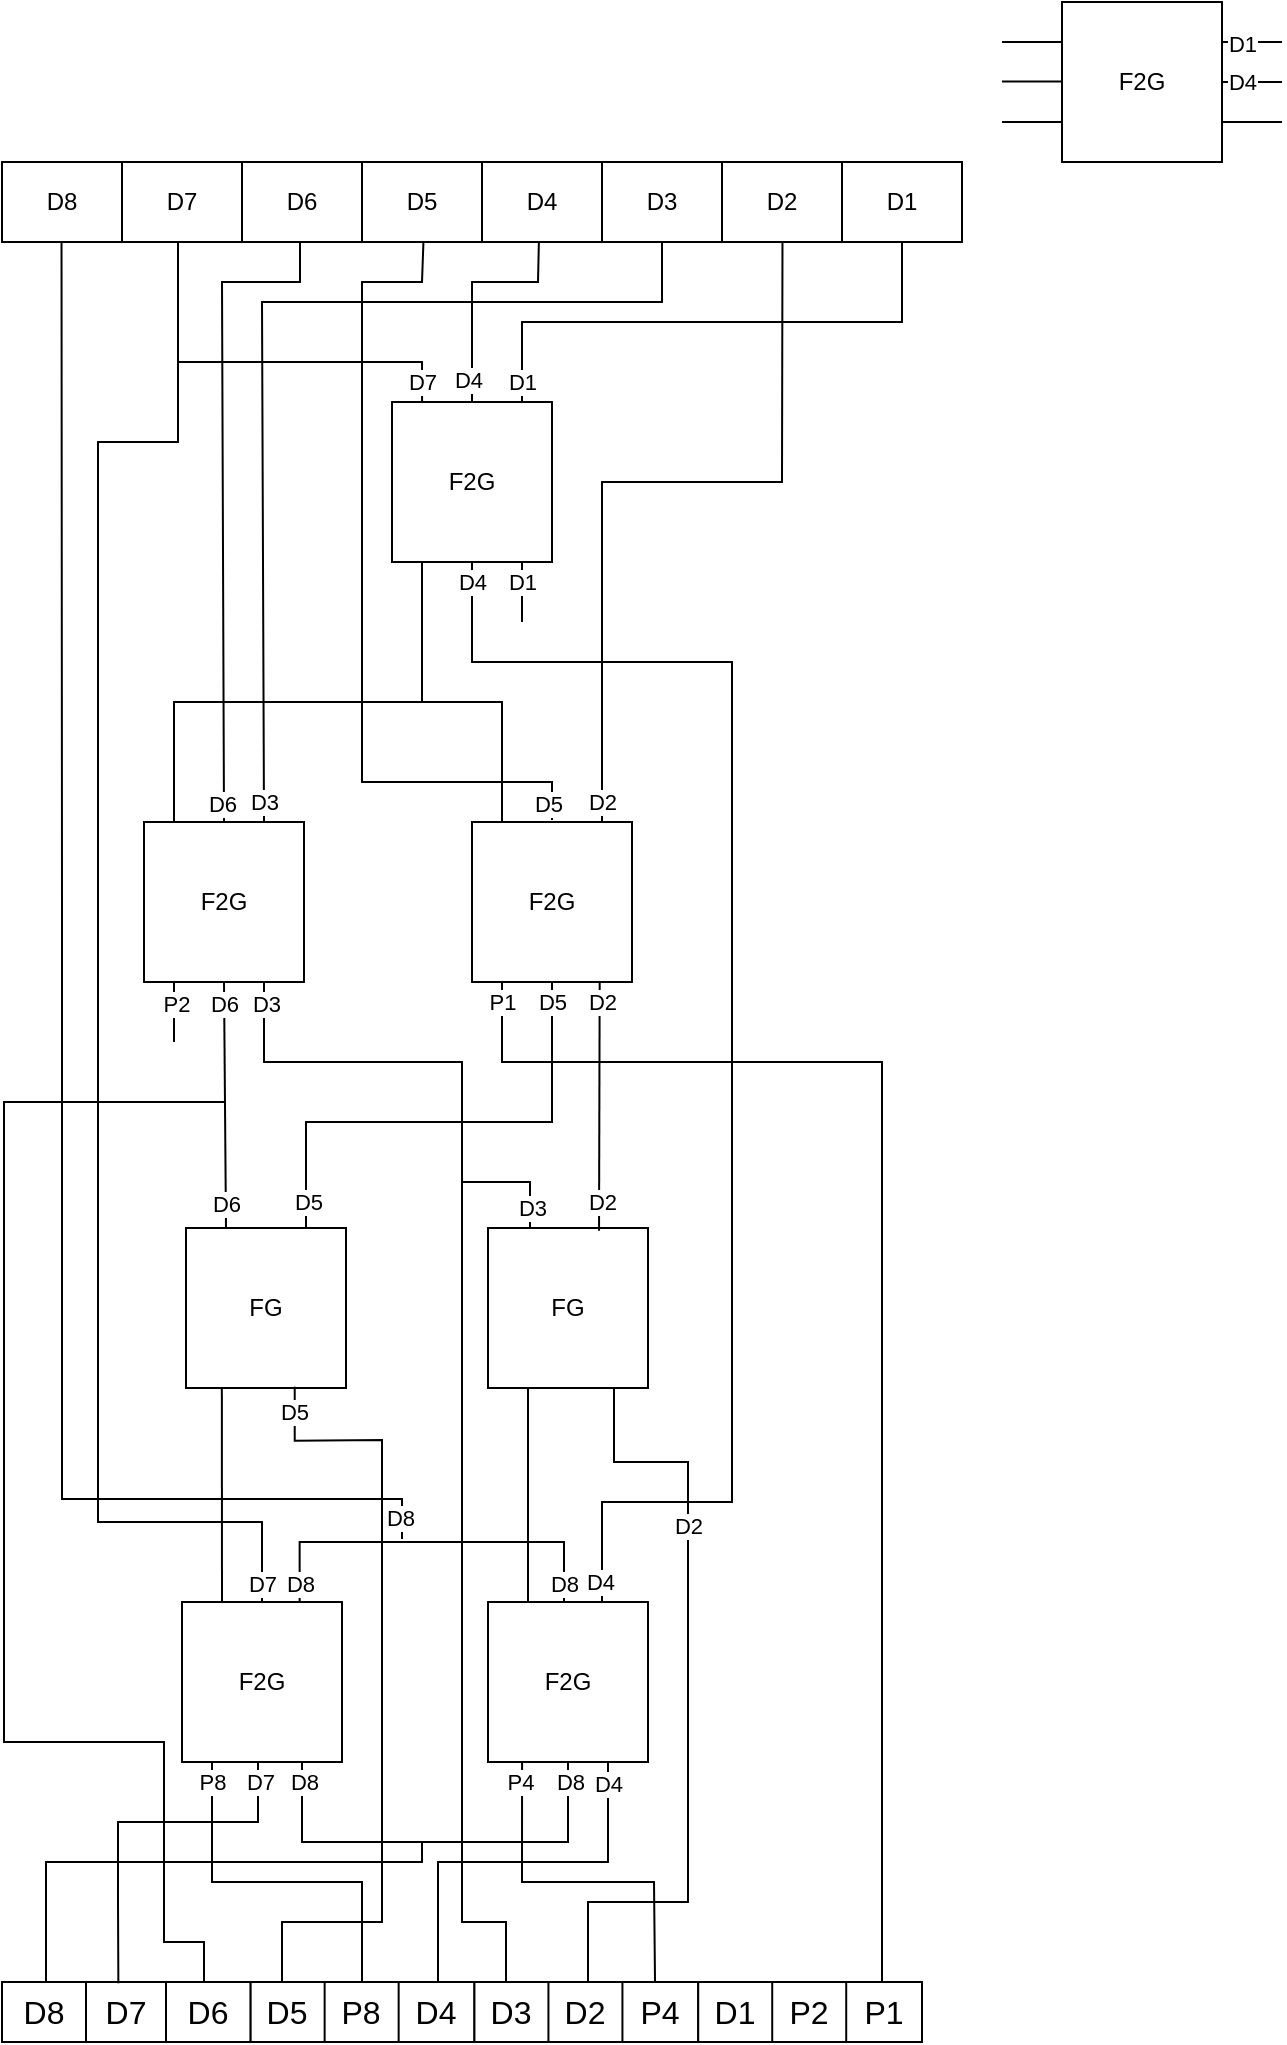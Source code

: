 <mxfile version="25.0.3">
  <diagram name="Page-1" id="fNQSDi-6R5eK7XQsokTD">
    <mxGraphModel dx="600" dy="331" grid="1" gridSize="10" guides="1" tooltips="1" connect="1" arrows="1" fold="1" page="1" pageScale="1" pageWidth="850" pageHeight="1100" math="0" shadow="0">
      <root>
        <mxCell id="0" />
        <mxCell id="1" parent="0" />
        <mxCell id="G0EZGJF396JuAqTIfjui-15" value="" style="group" vertex="1" connectable="0" parent="1">
          <mxGeometry x="650" y="40" width="140" height="80" as="geometry" />
        </mxCell>
        <mxCell id="G0EZGJF396JuAqTIfjui-11" value="" style="group" vertex="1" connectable="0" parent="G0EZGJF396JuAqTIfjui-15">
          <mxGeometry x="30" width="110" height="80" as="geometry" />
        </mxCell>
        <mxCell id="G0EZGJF396JuAqTIfjui-8" value="" style="group" vertex="1" connectable="0" parent="G0EZGJF396JuAqTIfjui-11">
          <mxGeometry width="110" height="80" as="geometry" />
        </mxCell>
        <mxCell id="G0EZGJF396JuAqTIfjui-1" value="F2G" style="whiteSpace=wrap;html=1;aspect=fixed;" vertex="1" parent="G0EZGJF396JuAqTIfjui-8">
          <mxGeometry width="80" height="80" as="geometry" />
        </mxCell>
        <mxCell id="G0EZGJF396JuAqTIfjui-7" value="" style="endArrow=none;html=1;rounded=0;exitX=1;exitY=0.25;exitDx=0;exitDy=0;" edge="1" parent="G0EZGJF396JuAqTIfjui-8" source="G0EZGJF396JuAqTIfjui-1">
          <mxGeometry width="50" height="50" relative="1" as="geometry">
            <mxPoint x="130" y="100" as="sourcePoint" />
            <mxPoint x="110" y="20" as="targetPoint" />
          </mxGeometry>
        </mxCell>
        <mxCell id="G0EZGJF396JuAqTIfjui-22" value="D1" style="edgeLabel;html=1;align=center;verticalAlign=middle;resizable=0;points=[];" vertex="1" connectable="0" parent="G0EZGJF396JuAqTIfjui-7">
          <mxGeometry x="-0.195" y="-1" relative="1" as="geometry">
            <mxPoint x="-2" as="offset" />
          </mxGeometry>
        </mxCell>
        <mxCell id="G0EZGJF396JuAqTIfjui-9" value="" style="endArrow=none;html=1;rounded=0;exitX=1;exitY=0.75;exitDx=0;exitDy=0;" edge="1" parent="G0EZGJF396JuAqTIfjui-11" source="G0EZGJF396JuAqTIfjui-1">
          <mxGeometry width="50" height="50" relative="1" as="geometry">
            <mxPoint x="150" y="100" as="sourcePoint" />
            <mxPoint x="110" y="60" as="targetPoint" />
          </mxGeometry>
        </mxCell>
        <mxCell id="G0EZGJF396JuAqTIfjui-10" value="" style="endArrow=none;html=1;rounded=0;exitX=1;exitY=0.5;exitDx=0;exitDy=0;" edge="1" parent="G0EZGJF396JuAqTIfjui-11" source="G0EZGJF396JuAqTIfjui-1">
          <mxGeometry width="50" height="50" relative="1" as="geometry">
            <mxPoint x="150" y="100" as="sourcePoint" />
            <mxPoint x="110" y="40" as="targetPoint" />
          </mxGeometry>
        </mxCell>
        <mxCell id="G0EZGJF396JuAqTIfjui-23" value="D4" style="edgeLabel;html=1;align=center;verticalAlign=middle;resizable=0;points=[];" vertex="1" connectable="0" parent="G0EZGJF396JuAqTIfjui-10">
          <mxGeometry x="0.072" relative="1" as="geometry">
            <mxPoint x="-6" as="offset" />
          </mxGeometry>
        </mxCell>
        <mxCell id="G0EZGJF396JuAqTIfjui-12" value="" style="endArrow=none;html=1;rounded=0;entryX=0;entryY=0.25;entryDx=0;entryDy=0;" edge="1" parent="G0EZGJF396JuAqTIfjui-15" target="G0EZGJF396JuAqTIfjui-1">
          <mxGeometry width="50" height="50" relative="1" as="geometry">
            <mxPoint y="20" as="sourcePoint" />
            <mxPoint x="20" y="15" as="targetPoint" />
          </mxGeometry>
        </mxCell>
        <mxCell id="G0EZGJF396JuAqTIfjui-13" value="" style="endArrow=none;html=1;rounded=0;entryX=0;entryY=0.25;entryDx=0;entryDy=0;" edge="1" parent="G0EZGJF396JuAqTIfjui-15">
          <mxGeometry width="50" height="50" relative="1" as="geometry">
            <mxPoint y="39.71" as="sourcePoint" />
            <mxPoint x="30" y="39.71" as="targetPoint" />
          </mxGeometry>
        </mxCell>
        <mxCell id="G0EZGJF396JuAqTIfjui-14" value="" style="endArrow=none;html=1;rounded=0;entryX=0;entryY=0.25;entryDx=0;entryDy=0;" edge="1" parent="G0EZGJF396JuAqTIfjui-15">
          <mxGeometry width="50" height="50" relative="1" as="geometry">
            <mxPoint y="60" as="sourcePoint" />
            <mxPoint x="30" y="60" as="targetPoint" />
          </mxGeometry>
        </mxCell>
        <mxCell id="G0EZGJF396JuAqTIfjui-109" value="" style="group" vertex="1" connectable="0" parent="1">
          <mxGeometry x="150" y="1030" width="460" height="30" as="geometry" />
        </mxCell>
        <mxCell id="G0EZGJF396JuAqTIfjui-95" value="" style="group" vertex="1" connectable="0" parent="G0EZGJF396JuAqTIfjui-109">
          <mxGeometry width="348.108" height="30" as="geometry" />
        </mxCell>
        <mxCell id="G0EZGJF396JuAqTIfjui-81" value="" style="group" vertex="1" connectable="0" parent="G0EZGJF396JuAqTIfjui-95">
          <mxGeometry width="236.216" height="30" as="geometry" />
        </mxCell>
        <mxCell id="G0EZGJF396JuAqTIfjui-42" value="" style="shape=table;startSize=0;container=1;collapsible=0;childLayout=tableLayout;fontSize=16;" vertex="1" parent="G0EZGJF396JuAqTIfjui-81">
          <mxGeometry width="124.324" height="30" as="geometry" />
        </mxCell>
        <mxCell id="G0EZGJF396JuAqTIfjui-43" value="" style="shape=tableRow;horizontal=0;startSize=0;swimlaneHead=0;swimlaneBody=0;strokeColor=inherit;top=0;left=0;bottom=0;right=0;collapsible=0;dropTarget=0;fillColor=none;points=[[0,0.5],[1,0.5]];portConstraint=eastwest;fontSize=16;" vertex="1" parent="G0EZGJF396JuAqTIfjui-42">
          <mxGeometry width="124.324" height="30" as="geometry" />
        </mxCell>
        <mxCell id="G0EZGJF396JuAqTIfjui-44" value="D8" style="shape=partialRectangle;html=1;whiteSpace=wrap;connectable=0;strokeColor=inherit;overflow=hidden;fillColor=none;top=0;left=0;bottom=0;right=0;pointerEvents=1;fontSize=16;" vertex="1" parent="G0EZGJF396JuAqTIfjui-43">
          <mxGeometry width="42" height="30" as="geometry">
            <mxRectangle width="42" height="30" as="alternateBounds" />
          </mxGeometry>
        </mxCell>
        <mxCell id="G0EZGJF396JuAqTIfjui-45" value="D7" style="shape=partialRectangle;html=1;whiteSpace=wrap;connectable=0;strokeColor=inherit;overflow=hidden;fillColor=none;top=0;left=0;bottom=0;right=0;pointerEvents=1;fontSize=16;" vertex="1" parent="G0EZGJF396JuAqTIfjui-43">
          <mxGeometry x="42" width="40" height="30" as="geometry">
            <mxRectangle width="40" height="30" as="alternateBounds" />
          </mxGeometry>
        </mxCell>
        <mxCell id="G0EZGJF396JuAqTIfjui-46" value="D6" style="shape=partialRectangle;html=1;whiteSpace=wrap;connectable=0;strokeColor=inherit;overflow=hidden;fillColor=none;top=0;left=0;bottom=0;right=0;pointerEvents=1;fontSize=16;" vertex="1" parent="G0EZGJF396JuAqTIfjui-43">
          <mxGeometry x="82" width="42" height="30" as="geometry">
            <mxRectangle width="42" height="30" as="alternateBounds" />
          </mxGeometry>
        </mxCell>
        <mxCell id="G0EZGJF396JuAqTIfjui-68" value="" style="shape=table;startSize=0;container=1;collapsible=0;childLayout=tableLayout;fontSize=16;" vertex="1" parent="G0EZGJF396JuAqTIfjui-81">
          <mxGeometry x="124.324" width="111.892" height="30" as="geometry" />
        </mxCell>
        <mxCell id="G0EZGJF396JuAqTIfjui-69" value="" style="shape=tableRow;horizontal=0;startSize=0;swimlaneHead=0;swimlaneBody=0;strokeColor=inherit;top=0;left=0;bottom=0;right=0;collapsible=0;dropTarget=0;fillColor=none;points=[[0,0.5],[1,0.5]];portConstraint=eastwest;fontSize=16;" vertex="1" parent="G0EZGJF396JuAqTIfjui-68">
          <mxGeometry width="111.892" height="30" as="geometry" />
        </mxCell>
        <mxCell id="G0EZGJF396JuAqTIfjui-70" value="D5" style="shape=partialRectangle;html=1;whiteSpace=wrap;connectable=0;strokeColor=inherit;overflow=hidden;fillColor=none;top=0;left=0;bottom=0;right=0;pointerEvents=1;fontSize=16;" vertex="1" parent="G0EZGJF396JuAqTIfjui-69">
          <mxGeometry width="37" height="30" as="geometry">
            <mxRectangle width="37" height="30" as="alternateBounds" />
          </mxGeometry>
        </mxCell>
        <mxCell id="G0EZGJF396JuAqTIfjui-71" value="P8" style="shape=partialRectangle;html=1;whiteSpace=wrap;connectable=0;strokeColor=inherit;overflow=hidden;fillColor=none;top=0;left=0;bottom=0;right=0;pointerEvents=1;fontSize=16;" vertex="1" parent="G0EZGJF396JuAqTIfjui-69">
          <mxGeometry x="37" width="37" height="30" as="geometry">
            <mxRectangle width="37" height="30" as="alternateBounds" />
          </mxGeometry>
        </mxCell>
        <mxCell id="G0EZGJF396JuAqTIfjui-72" value="D4" style="shape=partialRectangle;html=1;whiteSpace=wrap;connectable=0;strokeColor=inherit;overflow=hidden;fillColor=none;top=0;left=0;bottom=0;right=0;pointerEvents=1;fontSize=16;" vertex="1" parent="G0EZGJF396JuAqTIfjui-69">
          <mxGeometry x="74" width="38" height="30" as="geometry">
            <mxRectangle width="38" height="30" as="alternateBounds" />
          </mxGeometry>
        </mxCell>
        <mxCell id="G0EZGJF396JuAqTIfjui-82" value="" style="shape=table;startSize=0;container=1;collapsible=0;childLayout=tableLayout;fontSize=16;" vertex="1" parent="G0EZGJF396JuAqTIfjui-95">
          <mxGeometry x="236.216" width="111.892" height="30" as="geometry" />
        </mxCell>
        <mxCell id="G0EZGJF396JuAqTIfjui-83" value="" style="shape=tableRow;horizontal=0;startSize=0;swimlaneHead=0;swimlaneBody=0;strokeColor=inherit;top=0;left=0;bottom=0;right=0;collapsible=0;dropTarget=0;fillColor=none;points=[[0,0.5],[1,0.5]];portConstraint=eastwest;fontSize=16;" vertex="1" parent="G0EZGJF396JuAqTIfjui-82">
          <mxGeometry width="111.892" height="30" as="geometry" />
        </mxCell>
        <mxCell id="G0EZGJF396JuAqTIfjui-84" value="D3" style="shape=partialRectangle;html=1;whiteSpace=wrap;connectable=0;strokeColor=inherit;overflow=hidden;fillColor=none;top=0;left=0;bottom=0;right=0;pointerEvents=1;fontSize=16;" vertex="1" parent="G0EZGJF396JuAqTIfjui-83">
          <mxGeometry width="37" height="30" as="geometry">
            <mxRectangle width="37" height="30" as="alternateBounds" />
          </mxGeometry>
        </mxCell>
        <mxCell id="G0EZGJF396JuAqTIfjui-85" value="D2" style="shape=partialRectangle;html=1;whiteSpace=wrap;connectable=0;strokeColor=inherit;overflow=hidden;fillColor=none;top=0;left=0;bottom=0;right=0;pointerEvents=1;fontSize=16;" vertex="1" parent="G0EZGJF396JuAqTIfjui-83">
          <mxGeometry x="37" width="37" height="30" as="geometry">
            <mxRectangle width="37" height="30" as="alternateBounds" />
          </mxGeometry>
        </mxCell>
        <mxCell id="G0EZGJF396JuAqTIfjui-86" value="P4" style="shape=partialRectangle;html=1;whiteSpace=wrap;connectable=0;strokeColor=inherit;overflow=hidden;fillColor=none;top=0;left=0;bottom=0;right=0;pointerEvents=1;fontSize=16;" vertex="1" parent="G0EZGJF396JuAqTIfjui-83">
          <mxGeometry x="74" width="38" height="30" as="geometry">
            <mxRectangle width="38" height="30" as="alternateBounds" />
          </mxGeometry>
        </mxCell>
        <mxCell id="G0EZGJF396JuAqTIfjui-96" value="" style="shape=table;startSize=0;container=1;collapsible=0;childLayout=tableLayout;fontSize=16;" vertex="1" parent="G0EZGJF396JuAqTIfjui-109">
          <mxGeometry x="348.108" width="111.892" height="30" as="geometry" />
        </mxCell>
        <mxCell id="G0EZGJF396JuAqTIfjui-97" value="" style="shape=tableRow;horizontal=0;startSize=0;swimlaneHead=0;swimlaneBody=0;strokeColor=inherit;top=0;left=0;bottom=0;right=0;collapsible=0;dropTarget=0;fillColor=none;points=[[0,0.5],[1,0.5]];portConstraint=eastwest;fontSize=16;" vertex="1" parent="G0EZGJF396JuAqTIfjui-96">
          <mxGeometry width="111.892" height="30" as="geometry" />
        </mxCell>
        <mxCell id="G0EZGJF396JuAqTIfjui-98" value="D1" style="shape=partialRectangle;html=1;whiteSpace=wrap;connectable=0;strokeColor=inherit;overflow=hidden;fillColor=none;top=0;left=0;bottom=0;right=0;pointerEvents=1;fontSize=16;" vertex="1" parent="G0EZGJF396JuAqTIfjui-97">
          <mxGeometry width="37" height="30" as="geometry">
            <mxRectangle width="37" height="30" as="alternateBounds" />
          </mxGeometry>
        </mxCell>
        <mxCell id="G0EZGJF396JuAqTIfjui-99" value="P2" style="shape=partialRectangle;html=1;whiteSpace=wrap;connectable=0;strokeColor=inherit;overflow=hidden;fillColor=none;top=0;left=0;bottom=0;right=0;pointerEvents=1;fontSize=16;" vertex="1" parent="G0EZGJF396JuAqTIfjui-97">
          <mxGeometry x="37" width="37" height="30" as="geometry">
            <mxRectangle width="37" height="30" as="alternateBounds" />
          </mxGeometry>
        </mxCell>
        <mxCell id="G0EZGJF396JuAqTIfjui-100" value="P1" style="shape=partialRectangle;html=1;whiteSpace=wrap;connectable=0;strokeColor=inherit;overflow=hidden;fillColor=none;top=0;left=0;bottom=0;right=0;pointerEvents=1;fontSize=16;" vertex="1" parent="G0EZGJF396JuAqTIfjui-97">
          <mxGeometry x="74" width="38" height="30" as="geometry">
            <mxRectangle width="38" height="30" as="alternateBounds" />
          </mxGeometry>
        </mxCell>
        <mxCell id="G0EZGJF396JuAqTIfjui-124" value="" style="group" vertex="1" connectable="0" parent="1">
          <mxGeometry x="345" y="210" width="80" height="140" as="geometry" />
        </mxCell>
        <mxCell id="G0EZGJF396JuAqTIfjui-114" value="" style="group" vertex="1" connectable="0" parent="G0EZGJF396JuAqTIfjui-124">
          <mxGeometry width="80" height="110" as="geometry" />
        </mxCell>
        <mxCell id="G0EZGJF396JuAqTIfjui-112" value="F2G" style="whiteSpace=wrap;html=1;aspect=fixed;" vertex="1" parent="G0EZGJF396JuAqTIfjui-114">
          <mxGeometry y="30" width="80" height="80" as="geometry" />
        </mxCell>
        <mxCell id="G0EZGJF396JuAqTIfjui-117" value="" style="endArrow=none;html=1;rounded=0;" edge="1" parent="G0EZGJF396JuAqTIfjui-114">
          <mxGeometry width="50" height="50" relative="1" as="geometry">
            <mxPoint x="65" y="30" as="sourcePoint" />
            <mxPoint x="65" as="targetPoint" />
          </mxGeometry>
        </mxCell>
        <mxCell id="G0EZGJF396JuAqTIfjui-125" value="D1" style="edgeLabel;html=1;align=center;verticalAlign=middle;resizable=0;points=[];" vertex="1" connectable="0" parent="G0EZGJF396JuAqTIfjui-117">
          <mxGeometry x="-0.147" y="-1" relative="1" as="geometry">
            <mxPoint x="-1" y="3" as="offset" />
          </mxGeometry>
        </mxCell>
        <mxCell id="G0EZGJF396JuAqTIfjui-121" value="" style="endArrow=none;html=1;rounded=0;" edge="1" parent="G0EZGJF396JuAqTIfjui-124">
          <mxGeometry width="50" height="50" relative="1" as="geometry">
            <mxPoint x="15" y="140" as="sourcePoint" />
            <mxPoint x="15" y="110" as="targetPoint" />
          </mxGeometry>
        </mxCell>
        <mxCell id="G0EZGJF396JuAqTIfjui-123" value="" style="endArrow=none;html=1;rounded=0;" edge="1" parent="G0EZGJF396JuAqTIfjui-124">
          <mxGeometry width="50" height="50" relative="1" as="geometry">
            <mxPoint x="65" y="140" as="sourcePoint" />
            <mxPoint x="65" y="110" as="targetPoint" />
          </mxGeometry>
        </mxCell>
        <mxCell id="G0EZGJF396JuAqTIfjui-128" value="D1" style="edgeLabel;html=1;align=center;verticalAlign=middle;resizable=0;points=[];" vertex="1" connectable="0" parent="G0EZGJF396JuAqTIfjui-123">
          <mxGeometry x="-0.032" y="1" relative="1" as="geometry">
            <mxPoint x="1" y="-6" as="offset" />
          </mxGeometry>
        </mxCell>
        <mxCell id="G0EZGJF396JuAqTIfjui-145" value="" style="group" vertex="1" connectable="0" parent="1">
          <mxGeometry x="385" y="420" width="80" height="140" as="geometry" />
        </mxCell>
        <mxCell id="G0EZGJF396JuAqTIfjui-146" value="" style="group" vertex="1" connectable="0" parent="G0EZGJF396JuAqTIfjui-145">
          <mxGeometry width="80" height="110" as="geometry" />
        </mxCell>
        <mxCell id="G0EZGJF396JuAqTIfjui-147" value="F2G" style="whiteSpace=wrap;html=1;aspect=fixed;" vertex="1" parent="G0EZGJF396JuAqTIfjui-146">
          <mxGeometry y="30" width="80" height="80" as="geometry" />
        </mxCell>
        <mxCell id="G0EZGJF396JuAqTIfjui-149" value="" style="endArrow=none;html=1;rounded=0;" edge="1" parent="G0EZGJF396JuAqTIfjui-146">
          <mxGeometry width="50" height="50" relative="1" as="geometry">
            <mxPoint x="65" y="30" as="sourcePoint" />
            <mxPoint x="65" as="targetPoint" />
          </mxGeometry>
        </mxCell>
        <mxCell id="G0EZGJF396JuAqTIfjui-150" value="D2" style="edgeLabel;html=1;align=center;verticalAlign=middle;resizable=0;points=[];" vertex="1" connectable="0" parent="G0EZGJF396JuAqTIfjui-149">
          <mxGeometry x="-0.147" y="-1" relative="1" as="geometry">
            <mxPoint x="-1" y="3" as="offset" />
          </mxGeometry>
        </mxCell>
        <mxCell id="G0EZGJF396JuAqTIfjui-153" value="" style="endArrow=none;html=1;rounded=0;" edge="1" parent="G0EZGJF396JuAqTIfjui-145">
          <mxGeometry width="50" height="50" relative="1" as="geometry">
            <mxPoint x="205" y="610" as="sourcePoint" />
            <mxPoint x="15" y="110" as="targetPoint" />
            <Array as="points">
              <mxPoint x="205" y="150" />
              <mxPoint x="15" y="150" />
            </Array>
          </mxGeometry>
        </mxCell>
        <mxCell id="G0EZGJF396JuAqTIfjui-166" value="P1" style="edgeLabel;html=1;align=center;verticalAlign=middle;resizable=0;points=[];" vertex="1" connectable="0" parent="G0EZGJF396JuAqTIfjui-153">
          <mxGeometry x="0.384" y="1" relative="1" as="geometry">
            <mxPoint x="-173" y="-31" as="offset" />
          </mxGeometry>
        </mxCell>
        <mxCell id="G0EZGJF396JuAqTIfjui-160" value="" style="group" vertex="1" connectable="0" parent="1">
          <mxGeometry x="220" y="350" width="180" height="240" as="geometry" />
        </mxCell>
        <mxCell id="G0EZGJF396JuAqTIfjui-131" value="" style="group" vertex="1" connectable="0" parent="G0EZGJF396JuAqTIfjui-160">
          <mxGeometry x="1" y="70" width="80" height="140" as="geometry" />
        </mxCell>
        <mxCell id="G0EZGJF396JuAqTIfjui-132" value="" style="group" vertex="1" connectable="0" parent="G0EZGJF396JuAqTIfjui-131">
          <mxGeometry width="80" height="110" as="geometry" />
        </mxCell>
        <mxCell id="G0EZGJF396JuAqTIfjui-133" value="F2G" style="whiteSpace=wrap;html=1;aspect=fixed;" vertex="1" parent="G0EZGJF396JuAqTIfjui-132">
          <mxGeometry y="30" width="80" height="80" as="geometry" />
        </mxCell>
        <mxCell id="G0EZGJF396JuAqTIfjui-140" value="" style="endArrow=none;html=1;rounded=0;" edge="1" parent="G0EZGJF396JuAqTIfjui-131">
          <mxGeometry width="50" height="50" relative="1" as="geometry">
            <mxPoint x="15" y="140" as="sourcePoint" />
            <mxPoint x="15" y="110" as="targetPoint" />
          </mxGeometry>
        </mxCell>
        <mxCell id="G0EZGJF396JuAqTIfjui-161" value="P2" style="edgeLabel;html=1;align=center;verticalAlign=middle;resizable=0;points=[];" vertex="1" connectable="0" parent="G0EZGJF396JuAqTIfjui-140">
          <mxGeometry x="0.282" y="-1" relative="1" as="geometry">
            <mxPoint as="offset" />
          </mxGeometry>
        </mxCell>
        <mxCell id="G0EZGJF396JuAqTIfjui-158" value="" style="endArrow=none;html=1;rounded=0;" edge="1" parent="G0EZGJF396JuAqTIfjui-160">
          <mxGeometry width="50" height="50" relative="1" as="geometry">
            <mxPoint x="16" y="100" as="sourcePoint" />
            <mxPoint x="140" as="targetPoint" />
            <Array as="points">
              <mxPoint x="16" y="40" />
              <mxPoint x="140" y="40" />
            </Array>
          </mxGeometry>
        </mxCell>
        <mxCell id="G0EZGJF396JuAqTIfjui-205" value="" style="endArrow=none;html=1;rounded=0;entryX=0.75;entryY=1;entryDx=0;entryDy=0;exitX=0.25;exitY=0;exitDx=0;exitDy=0;" edge="1" parent="G0EZGJF396JuAqTIfjui-160" target="G0EZGJF396JuAqTIfjui-133">
          <mxGeometry width="50" height="50" relative="1" as="geometry">
            <mxPoint x="194" y="303" as="sourcePoint" />
            <mxPoint x="62" y="180" as="targetPoint" />
            <Array as="points">
              <mxPoint x="194" y="280" />
              <mxPoint x="160" y="280" />
              <mxPoint x="160" y="220" />
              <mxPoint x="61" y="220" />
            </Array>
          </mxGeometry>
        </mxCell>
        <mxCell id="G0EZGJF396JuAqTIfjui-211" value="D3" style="edgeLabel;html=1;align=center;verticalAlign=middle;resizable=0;points=[];" vertex="1" connectable="0" parent="G0EZGJF396JuAqTIfjui-205">
          <mxGeometry x="0.915" relative="1" as="geometry">
            <mxPoint x="1" as="offset" />
          </mxGeometry>
        </mxCell>
        <mxCell id="G0EZGJF396JuAqTIfjui-334" value="D3" style="edgeLabel;html=1;align=center;verticalAlign=middle;resizable=0;points=[];" vertex="1" connectable="0" parent="G0EZGJF396JuAqTIfjui-205">
          <mxGeometry x="-0.92" y="-1" relative="1" as="geometry">
            <mxPoint as="offset" />
          </mxGeometry>
        </mxCell>
        <mxCell id="G0EZGJF396JuAqTIfjui-247" value="" style="endArrow=none;html=1;rounded=0;exitX=0.5;exitY=0;exitDx=0;exitDy=0;" edge="1" parent="G0EZGJF396JuAqTIfjui-160" source="G0EZGJF396JuAqTIfjui-229">
          <mxGeometry width="50" height="50" relative="1" as="geometry">
            <mxPoint x="58" y="490" as="sourcePoint" />
            <mxPoint x="18" y="-130" as="targetPoint" />
            <Array as="points">
              <mxPoint x="60" y="450" />
              <mxPoint x="-22" y="450" />
              <mxPoint x="-22" y="270" />
              <mxPoint x="-22" y="40" />
              <mxPoint x="-22" y="-90" />
              <mxPoint x="18" y="-90" />
            </Array>
          </mxGeometry>
        </mxCell>
        <mxCell id="G0EZGJF396JuAqTIfjui-350" value="D7" style="edgeLabel;html=1;align=center;verticalAlign=middle;resizable=0;points=[];" vertex="1" connectable="0" parent="G0EZGJF396JuAqTIfjui-247">
          <mxGeometry x="-0.976" relative="1" as="geometry">
            <mxPoint as="offset" />
          </mxGeometry>
        </mxCell>
        <mxCell id="G0EZGJF396JuAqTIfjui-162" value="" style="endArrow=none;html=1;rounded=0;" edge="1" parent="1">
          <mxGeometry width="50" height="50" relative="1" as="geometry">
            <mxPoint x="400" y="450" as="sourcePoint" />
            <mxPoint x="360" y="390" as="targetPoint" />
            <Array as="points">
              <mxPoint x="400" y="390" />
            </Array>
          </mxGeometry>
        </mxCell>
        <mxCell id="G0EZGJF396JuAqTIfjui-185" value="" style="group" vertex="1" connectable="0" parent="1">
          <mxGeometry x="242" y="623" width="80" height="140" as="geometry" />
        </mxCell>
        <mxCell id="G0EZGJF396JuAqTIfjui-180" value="FG" style="whiteSpace=wrap;html=1;aspect=fixed;" vertex="1" parent="G0EZGJF396JuAqTIfjui-185">
          <mxGeometry y="30" width="80" height="80" as="geometry" />
        </mxCell>
        <mxCell id="G0EZGJF396JuAqTIfjui-190" value="" style="group" vertex="1" connectable="0" parent="1">
          <mxGeometry x="393" y="623" width="80" height="140" as="geometry" />
        </mxCell>
        <mxCell id="G0EZGJF396JuAqTIfjui-191" value="FG" style="whiteSpace=wrap;html=1;aspect=fixed;" vertex="1" parent="G0EZGJF396JuAqTIfjui-190">
          <mxGeometry y="30" width="80" height="80" as="geometry" />
        </mxCell>
        <mxCell id="G0EZGJF396JuAqTIfjui-194" value="" style="endArrow=none;html=1;rounded=0;" edge="1" parent="G0EZGJF396JuAqTIfjui-190">
          <mxGeometry width="50" height="50" relative="1" as="geometry">
            <mxPoint x="50" y="407" as="sourcePoint" />
            <mxPoint x="63" y="110" as="targetPoint" />
            <Array as="points">
              <mxPoint x="50" y="367" />
              <mxPoint x="70" y="367" />
              <mxPoint x="100" y="367" />
              <mxPoint x="100" y="347" />
              <mxPoint x="100" y="147" />
              <mxPoint x="63" y="147" />
            </Array>
          </mxGeometry>
        </mxCell>
        <mxCell id="G0EZGJF396JuAqTIfjui-209" value="D2" style="edgeLabel;html=1;align=center;verticalAlign=middle;resizable=0;points=[];" vertex="1" connectable="0" parent="G0EZGJF396JuAqTIfjui-194">
          <mxGeometry x="0.448" relative="1" as="geometry">
            <mxPoint as="offset" />
          </mxGeometry>
        </mxCell>
        <mxCell id="G0EZGJF396JuAqTIfjui-199" value="" style="endArrow=none;html=1;rounded=0;entryX=0.5;entryY=1;entryDx=0;entryDy=0;exitX=0.25;exitY=0;exitDx=0;exitDy=0;" edge="1" parent="1" source="G0EZGJF396JuAqTIfjui-180" target="G0EZGJF396JuAqTIfjui-133">
          <mxGeometry width="50" height="50" relative="1" as="geometry">
            <mxPoint x="240" y="600" as="sourcePoint" />
            <mxPoint x="290" y="550" as="targetPoint" />
          </mxGeometry>
        </mxCell>
        <mxCell id="G0EZGJF396JuAqTIfjui-210" value="D6" style="edgeLabel;html=1;align=center;verticalAlign=middle;resizable=0;points=[];" vertex="1" connectable="0" parent="G0EZGJF396JuAqTIfjui-199">
          <mxGeometry x="0.784" y="-1" relative="1" as="geometry">
            <mxPoint x="-1" y="-3" as="offset" />
          </mxGeometry>
        </mxCell>
        <mxCell id="G0EZGJF396JuAqTIfjui-336" value="D6" style="edgeLabel;html=1;align=center;verticalAlign=middle;resizable=0;points=[];" vertex="1" connectable="0" parent="G0EZGJF396JuAqTIfjui-199">
          <mxGeometry x="-0.805" relative="1" as="geometry">
            <mxPoint as="offset" />
          </mxGeometry>
        </mxCell>
        <mxCell id="G0EZGJF396JuAqTIfjui-202" value="" style="endArrow=none;html=1;rounded=0;entryX=0.5;entryY=1;entryDx=0;entryDy=0;exitX=0.75;exitY=0;exitDx=0;exitDy=0;" edge="1" parent="1" source="G0EZGJF396JuAqTIfjui-180" target="G0EZGJF396JuAqTIfjui-147">
          <mxGeometry width="50" height="50" relative="1" as="geometry">
            <mxPoint x="380" y="610" as="sourcePoint" />
            <mxPoint x="430" y="540" as="targetPoint" />
            <Array as="points">
              <mxPoint x="302" y="600" />
              <mxPoint x="425" y="600" />
            </Array>
          </mxGeometry>
        </mxCell>
        <mxCell id="G0EZGJF396JuAqTIfjui-203" value="D5" style="edgeLabel;html=1;align=center;verticalAlign=middle;resizable=0;points=[];" vertex="1" connectable="0" parent="G0EZGJF396JuAqTIfjui-202">
          <mxGeometry x="0.863" y="-1" relative="1" as="geometry">
            <mxPoint x="-1" y="-7" as="offset" />
          </mxGeometry>
        </mxCell>
        <mxCell id="G0EZGJF396JuAqTIfjui-335" value="D5" style="edgeLabel;html=1;align=center;verticalAlign=middle;resizable=0;points=[];" vertex="1" connectable="0" parent="G0EZGJF396JuAqTIfjui-202">
          <mxGeometry x="-0.863" y="-1" relative="1" as="geometry">
            <mxPoint y="4" as="offset" />
          </mxGeometry>
        </mxCell>
        <mxCell id="G0EZGJF396JuAqTIfjui-207" value="" style="endArrow=none;html=1;rounded=0;entryX=0.798;entryY=0.995;entryDx=0;entryDy=0;entryPerimeter=0;exitX=0.694;exitY=0.017;exitDx=0;exitDy=0;exitPerimeter=0;" edge="1" parent="1" source="G0EZGJF396JuAqTIfjui-191" target="G0EZGJF396JuAqTIfjui-147">
          <mxGeometry width="50" height="50" relative="1" as="geometry">
            <mxPoint x="449" y="650" as="sourcePoint" />
            <mxPoint x="450" y="530" as="targetPoint" />
          </mxGeometry>
        </mxCell>
        <mxCell id="G0EZGJF396JuAqTIfjui-208" value="D2" style="edgeLabel;html=1;align=center;verticalAlign=middle;resizable=0;points=[];" vertex="1" connectable="0" parent="G0EZGJF396JuAqTIfjui-207">
          <mxGeometry x="0.806" y="-1" relative="1" as="geometry">
            <mxPoint y="-2" as="offset" />
          </mxGeometry>
        </mxCell>
        <mxCell id="G0EZGJF396JuAqTIfjui-337" value="D2" style="edgeLabel;html=1;align=center;verticalAlign=middle;resizable=0;points=[];" vertex="1" connectable="0" parent="G0EZGJF396JuAqTIfjui-207">
          <mxGeometry x="-0.737" y="-1" relative="1" as="geometry">
            <mxPoint y="2" as="offset" />
          </mxGeometry>
        </mxCell>
        <mxCell id="G0EZGJF396JuAqTIfjui-213" value="" style="group" vertex="1" connectable="0" parent="1">
          <mxGeometry x="393" y="810" width="80" height="140" as="geometry" />
        </mxCell>
        <mxCell id="G0EZGJF396JuAqTIfjui-214" value="" style="group" vertex="1" connectable="0" parent="G0EZGJF396JuAqTIfjui-213">
          <mxGeometry width="80" height="110" as="geometry" />
        </mxCell>
        <mxCell id="G0EZGJF396JuAqTIfjui-215" value="F2G" style="whiteSpace=wrap;html=1;aspect=fixed;" vertex="1" parent="G0EZGJF396JuAqTIfjui-214">
          <mxGeometry y="30" width="80" height="80" as="geometry" />
        </mxCell>
        <mxCell id="G0EZGJF396JuAqTIfjui-248" value="" style="endArrow=none;html=1;rounded=0;exitX=0.75;exitY=0;exitDx=0;exitDy=0;entryX=0.5;entryY=0;entryDx=0;entryDy=0;" edge="1" parent="G0EZGJF396JuAqTIfjui-214">
          <mxGeometry width="50" height="50" relative="1" as="geometry">
            <mxPoint x="-94.18" y="30" as="sourcePoint" />
            <mxPoint x="38" y="30" as="targetPoint" />
            <Array as="points">
              <mxPoint x="-94.18" />
              <mxPoint x="15.82" />
              <mxPoint x="38" />
            </Array>
          </mxGeometry>
        </mxCell>
        <mxCell id="G0EZGJF396JuAqTIfjui-338" value="D8" style="edgeLabel;html=1;align=center;verticalAlign=middle;resizable=0;points=[];" vertex="1" connectable="0" parent="G0EZGJF396JuAqTIfjui-248">
          <mxGeometry x="0.898" relative="1" as="geometry">
            <mxPoint as="offset" />
          </mxGeometry>
        </mxCell>
        <mxCell id="G0EZGJF396JuAqTIfjui-339" value="D8" style="edgeLabel;html=1;align=center;verticalAlign=middle;resizable=0;points=[];" vertex="1" connectable="0" parent="G0EZGJF396JuAqTIfjui-248">
          <mxGeometry x="-0.905" relative="1" as="geometry">
            <mxPoint as="offset" />
          </mxGeometry>
        </mxCell>
        <mxCell id="G0EZGJF396JuAqTIfjui-227" value="" style="group" vertex="1" connectable="0" parent="1">
          <mxGeometry x="240" y="810" width="80" height="140" as="geometry" />
        </mxCell>
        <mxCell id="G0EZGJF396JuAqTIfjui-228" value="" style="group" vertex="1" connectable="0" parent="G0EZGJF396JuAqTIfjui-227">
          <mxGeometry width="80" height="110" as="geometry" />
        </mxCell>
        <mxCell id="G0EZGJF396JuAqTIfjui-229" value="F2G" style="whiteSpace=wrap;html=1;aspect=fixed;" vertex="1" parent="G0EZGJF396JuAqTIfjui-228">
          <mxGeometry y="30" width="80" height="80" as="geometry" />
        </mxCell>
        <mxCell id="G0EZGJF396JuAqTIfjui-236" value="" style="endArrow=none;html=1;rounded=0;" edge="1" parent="G0EZGJF396JuAqTIfjui-227">
          <mxGeometry width="50" height="50" relative="1" as="geometry">
            <mxPoint x="90" y="220" as="sourcePoint" />
            <mxPoint x="15" y="110" as="targetPoint" />
            <Array as="points">
              <mxPoint x="90" y="170" />
              <mxPoint x="15" y="170" />
              <mxPoint x="15" y="130" />
            </Array>
          </mxGeometry>
        </mxCell>
        <mxCell id="G0EZGJF396JuAqTIfjui-251" value="P8" style="edgeLabel;html=1;align=center;verticalAlign=middle;resizable=0;points=[];" vertex="1" connectable="0" parent="G0EZGJF396JuAqTIfjui-236">
          <mxGeometry x="-0.097" y="1" relative="1" as="geometry">
            <mxPoint x="-42" y="-51" as="offset" />
          </mxGeometry>
        </mxCell>
        <mxCell id="G0EZGJF396JuAqTIfjui-242" value="" style="endArrow=none;html=1;rounded=0;" edge="1" parent="1">
          <mxGeometry width="50" height="50" relative="1" as="geometry">
            <mxPoint x="450" y="840" as="sourcePoint" />
            <mxPoint x="385" y="320" as="targetPoint" />
            <Array as="points">
              <mxPoint x="450" y="790" />
              <mxPoint x="515" y="790" />
              <mxPoint x="515" y="370" />
              <mxPoint x="385" y="370" />
            </Array>
          </mxGeometry>
        </mxCell>
        <mxCell id="G0EZGJF396JuAqTIfjui-343" value="D4" style="edgeLabel;html=1;align=center;verticalAlign=middle;resizable=0;points=[];" vertex="1" connectable="0" parent="G0EZGJF396JuAqTIfjui-242">
          <mxGeometry x="0.984" relative="1" as="geometry">
            <mxPoint y="4" as="offset" />
          </mxGeometry>
        </mxCell>
        <mxCell id="G0EZGJF396JuAqTIfjui-344" value="D4" style="edgeLabel;html=1;align=center;verticalAlign=middle;resizable=0;points=[];" vertex="1" connectable="0" parent="G0EZGJF396JuAqTIfjui-242">
          <mxGeometry x="-0.967" y="1" relative="1" as="geometry">
            <mxPoint y="2" as="offset" />
          </mxGeometry>
        </mxCell>
        <mxCell id="G0EZGJF396JuAqTIfjui-244" value="" style="endArrow=none;html=1;rounded=0;entryX=0.224;entryY=1.002;entryDx=0;entryDy=0;exitX=0.25;exitY=0;exitDx=0;exitDy=0;entryPerimeter=0;" edge="1" parent="1" source="G0EZGJF396JuAqTIfjui-229" target="G0EZGJF396JuAqTIfjui-180">
          <mxGeometry width="50" height="50" relative="1" as="geometry">
            <mxPoint x="230" y="840" as="sourcePoint" />
            <mxPoint x="280" y="740" as="targetPoint" />
            <Array as="points" />
          </mxGeometry>
        </mxCell>
        <mxCell id="G0EZGJF396JuAqTIfjui-301" value="" style="shape=table;startSize=0;container=1;collapsible=0;childLayout=tableLayout;" vertex="1" parent="1">
          <mxGeometry x="150" y="120" width="480" height="40" as="geometry" />
        </mxCell>
        <mxCell id="G0EZGJF396JuAqTIfjui-302" value="" style="shape=tableRow;horizontal=0;startSize=0;swimlaneHead=0;swimlaneBody=0;strokeColor=inherit;top=0;left=0;bottom=0;right=0;collapsible=0;dropTarget=0;fillColor=none;points=[[0,0.5],[1,0.5]];portConstraint=eastwest;" vertex="1" parent="G0EZGJF396JuAqTIfjui-301">
          <mxGeometry width="480" height="40" as="geometry" />
        </mxCell>
        <mxCell id="G0EZGJF396JuAqTIfjui-303" value="D8" style="shape=partialRectangle;html=1;whiteSpace=wrap;connectable=0;strokeColor=inherit;overflow=hidden;fillColor=none;top=0;left=0;bottom=0;right=0;pointerEvents=1;" vertex="1" parent="G0EZGJF396JuAqTIfjui-302">
          <mxGeometry width="60" height="40" as="geometry">
            <mxRectangle width="60" height="40" as="alternateBounds" />
          </mxGeometry>
        </mxCell>
        <mxCell id="G0EZGJF396JuAqTIfjui-304" value="D7" style="shape=partialRectangle;html=1;whiteSpace=wrap;connectable=0;strokeColor=inherit;overflow=hidden;fillColor=none;top=0;left=0;bottom=0;right=0;pointerEvents=1;" vertex="1" parent="G0EZGJF396JuAqTIfjui-302">
          <mxGeometry x="60" width="60" height="40" as="geometry">
            <mxRectangle width="60" height="40" as="alternateBounds" />
          </mxGeometry>
        </mxCell>
        <mxCell id="G0EZGJF396JuAqTIfjui-305" value="D6" style="shape=partialRectangle;html=1;whiteSpace=wrap;connectable=0;strokeColor=inherit;overflow=hidden;fillColor=none;top=0;left=0;bottom=0;right=0;pointerEvents=1;" vertex="1" parent="G0EZGJF396JuAqTIfjui-302">
          <mxGeometry x="120" width="60" height="40" as="geometry">
            <mxRectangle width="60" height="40" as="alternateBounds" />
          </mxGeometry>
        </mxCell>
        <mxCell id="G0EZGJF396JuAqTIfjui-306" value="D5" style="shape=partialRectangle;html=1;whiteSpace=wrap;connectable=0;strokeColor=inherit;overflow=hidden;fillColor=none;top=0;left=0;bottom=0;right=0;pointerEvents=1;" vertex="1" parent="G0EZGJF396JuAqTIfjui-302">
          <mxGeometry x="180" width="60" height="40" as="geometry">
            <mxRectangle width="60" height="40" as="alternateBounds" />
          </mxGeometry>
        </mxCell>
        <mxCell id="G0EZGJF396JuAqTIfjui-307" value="D4" style="shape=partialRectangle;html=1;whiteSpace=wrap;connectable=0;strokeColor=inherit;overflow=hidden;fillColor=none;top=0;left=0;bottom=0;right=0;pointerEvents=1;" vertex="1" parent="G0EZGJF396JuAqTIfjui-302">
          <mxGeometry x="240" width="60" height="40" as="geometry">
            <mxRectangle width="60" height="40" as="alternateBounds" />
          </mxGeometry>
        </mxCell>
        <mxCell id="G0EZGJF396JuAqTIfjui-308" value="D3" style="shape=partialRectangle;html=1;whiteSpace=wrap;connectable=0;strokeColor=inherit;overflow=hidden;fillColor=none;top=0;left=0;bottom=0;right=0;pointerEvents=1;" vertex="1" parent="G0EZGJF396JuAqTIfjui-302">
          <mxGeometry x="300" width="60" height="40" as="geometry">
            <mxRectangle width="60" height="40" as="alternateBounds" />
          </mxGeometry>
        </mxCell>
        <mxCell id="G0EZGJF396JuAqTIfjui-309" value="D2" style="shape=partialRectangle;html=1;whiteSpace=wrap;connectable=0;strokeColor=inherit;overflow=hidden;fillColor=none;top=0;left=0;bottom=0;right=0;pointerEvents=1;" vertex="1" parent="G0EZGJF396JuAqTIfjui-302">
          <mxGeometry x="360" width="60" height="40" as="geometry">
            <mxRectangle width="60" height="40" as="alternateBounds" />
          </mxGeometry>
        </mxCell>
        <mxCell id="G0EZGJF396JuAqTIfjui-310" value="D1" style="shape=partialRectangle;html=1;whiteSpace=wrap;connectable=0;strokeColor=inherit;overflow=hidden;fillColor=none;top=0;left=0;bottom=0;right=0;pointerEvents=1;" vertex="1" parent="G0EZGJF396JuAqTIfjui-302">
          <mxGeometry x="420" width="60" height="40" as="geometry">
            <mxRectangle width="60" height="40" as="alternateBounds" />
          </mxGeometry>
        </mxCell>
        <mxCell id="G0EZGJF396JuAqTIfjui-313" value="" style="endArrow=none;html=1;rounded=0;" edge="1" parent="1">
          <mxGeometry width="50" height="50" relative="1" as="geometry">
            <mxPoint x="410" y="210" as="sourcePoint" />
            <mxPoint x="600" y="160" as="targetPoint" />
            <Array as="points">
              <mxPoint x="410" y="200" />
              <mxPoint x="600" y="200" />
            </Array>
          </mxGeometry>
        </mxCell>
        <mxCell id="G0EZGJF396JuAqTIfjui-314" value="" style="endArrow=none;html=1;rounded=0;entryX=0.813;entryY=1.011;entryDx=0;entryDy=0;entryPerimeter=0;" edge="1" parent="1" target="G0EZGJF396JuAqTIfjui-302">
          <mxGeometry width="50" height="50" relative="1" as="geometry">
            <mxPoint x="450" y="420" as="sourcePoint" />
            <mxPoint x="430" y="280" as="targetPoint" />
            <Array as="points">
              <mxPoint x="450" y="280" />
              <mxPoint x="540" y="280" />
            </Array>
          </mxGeometry>
        </mxCell>
        <mxCell id="G0EZGJF396JuAqTIfjui-320" value="" style="endArrow=none;html=1;rounded=0;exitX=0.75;exitY=0;exitDx=0;exitDy=0;" edge="1" parent="1" source="G0EZGJF396JuAqTIfjui-133">
          <mxGeometry width="50" height="50" relative="1" as="geometry">
            <mxPoint x="430" y="210" as="sourcePoint" />
            <mxPoint x="480" y="160" as="targetPoint" />
            <Array as="points">
              <mxPoint x="280" y="190" />
              <mxPoint x="480" y="190" />
            </Array>
          </mxGeometry>
        </mxCell>
        <mxCell id="G0EZGJF396JuAqTIfjui-321" value="D3" style="edgeLabel;html=1;align=center;verticalAlign=middle;resizable=0;points=[];" vertex="1" connectable="0" parent="G0EZGJF396JuAqTIfjui-320">
          <mxGeometry x="-0.96" relative="1" as="geometry">
            <mxPoint as="offset" />
          </mxGeometry>
        </mxCell>
        <mxCell id="G0EZGJF396JuAqTIfjui-322" value="" style="endArrow=none;html=1;rounded=0;entryX=0.556;entryY=0.961;entryDx=0;entryDy=0;entryPerimeter=0;exitX=0.5;exitY=0;exitDx=0;exitDy=0;" edge="1" parent="1" source="G0EZGJF396JuAqTIfjui-112">
          <mxGeometry width="50" height="50" relative="1" as="geometry">
            <mxPoint x="400" y="210" as="sourcePoint" />
            <mxPoint x="418.44" y="160" as="targetPoint" />
            <Array as="points">
              <mxPoint x="385" y="180" />
              <mxPoint x="418" y="180" />
            </Array>
          </mxGeometry>
        </mxCell>
        <mxCell id="G0EZGJF396JuAqTIfjui-340" value="D4" style="edgeLabel;html=1;align=center;verticalAlign=middle;resizable=0;points=[];" vertex="1" connectable="0" parent="G0EZGJF396JuAqTIfjui-322">
          <mxGeometry x="-0.803" y="2" relative="1" as="geometry">
            <mxPoint as="offset" />
          </mxGeometry>
        </mxCell>
        <mxCell id="G0EZGJF396JuAqTIfjui-324" value="" style="endArrow=none;html=1;rounded=0;entryX=0.439;entryY=1.025;entryDx=0;entryDy=0;entryPerimeter=0;exitX=0.5;exitY=0;exitDx=0;exitDy=0;" edge="1" parent="1">
          <mxGeometry width="50" height="50" relative="1" as="geometry">
            <mxPoint x="425" y="449" as="sourcePoint" />
            <mxPoint x="360.72" y="160" as="targetPoint" />
            <Array as="points">
              <mxPoint x="425" y="430" />
              <mxPoint x="330" y="430" />
              <mxPoint x="330" y="350" />
              <mxPoint x="330" y="300" />
              <mxPoint x="330" y="210" />
              <mxPoint x="330" y="180" />
              <mxPoint x="350" y="180" />
              <mxPoint x="360" y="180" />
            </Array>
          </mxGeometry>
        </mxCell>
        <mxCell id="G0EZGJF396JuAqTIfjui-326" value="D5" style="edgeLabel;html=1;align=center;verticalAlign=middle;resizable=0;points=[];" vertex="1" connectable="0" parent="G0EZGJF396JuAqTIfjui-324">
          <mxGeometry x="-0.949" y="1" relative="1" as="geometry">
            <mxPoint x="-1" y="2" as="offset" />
          </mxGeometry>
        </mxCell>
        <mxCell id="G0EZGJF396JuAqTIfjui-327" value="" style="endArrow=none;html=1;rounded=0;exitX=0.5;exitY=0;exitDx=0;exitDy=0;" edge="1" parent="1" source="G0EZGJF396JuAqTIfjui-133">
          <mxGeometry width="50" height="50" relative="1" as="geometry">
            <mxPoint x="260" y="360" as="sourcePoint" />
            <mxPoint x="299" y="160" as="targetPoint" />
            <Array as="points">
              <mxPoint x="260" y="180" />
              <mxPoint x="299" y="180" />
            </Array>
          </mxGeometry>
        </mxCell>
        <mxCell id="G0EZGJF396JuAqTIfjui-329" value="D6" style="edgeLabel;html=1;align=center;verticalAlign=middle;resizable=0;points=[];" vertex="1" connectable="0" parent="G0EZGJF396JuAqTIfjui-327">
          <mxGeometry x="-0.943" y="1" relative="1" as="geometry">
            <mxPoint as="offset" />
          </mxGeometry>
        </mxCell>
        <mxCell id="G0EZGJF396JuAqTIfjui-328" value="" style="endArrow=none;html=1;rounded=0;exitX=0.188;exitY=0;exitDx=0;exitDy=0;exitPerimeter=0;" edge="1" parent="1" source="G0EZGJF396JuAqTIfjui-112">
          <mxGeometry width="50" height="50" relative="1" as="geometry">
            <mxPoint x="220" y="240" as="sourcePoint" />
            <mxPoint x="238" y="160" as="targetPoint" />
            <Array as="points">
              <mxPoint x="360" y="220" />
              <mxPoint x="238" y="220" />
            </Array>
          </mxGeometry>
        </mxCell>
        <mxCell id="G0EZGJF396JuAqTIfjui-331" value="D7" style="edgeLabel;html=1;align=center;verticalAlign=middle;resizable=0;points=[];" vertex="1" connectable="0" parent="G0EZGJF396JuAqTIfjui-328">
          <mxGeometry x="-0.863" y="-1" relative="1" as="geometry">
            <mxPoint x="-1" y="4" as="offset" />
          </mxGeometry>
        </mxCell>
        <mxCell id="G0EZGJF396JuAqTIfjui-332" value="" style="endArrow=none;html=1;rounded=0;entryX=0.062;entryY=1.037;entryDx=0;entryDy=0;entryPerimeter=0;" edge="1" parent="1">
          <mxGeometry width="50" height="50" relative="1" as="geometry">
            <mxPoint x="350" y="808.52" as="sourcePoint" />
            <mxPoint x="179.76" y="160.0" as="targetPoint" />
            <Array as="points">
              <mxPoint x="350" y="788.52" />
              <mxPoint x="270" y="788.52" />
              <mxPoint x="180" y="788.52" />
              <mxPoint x="180" y="488.52" />
            </Array>
          </mxGeometry>
        </mxCell>
        <mxCell id="G0EZGJF396JuAqTIfjui-333" value="D8" style="edgeLabel;html=1;align=center;verticalAlign=middle;resizable=0;points=[];" vertex="1" connectable="0" parent="G0EZGJF396JuAqTIfjui-332">
          <mxGeometry x="-0.974" y="1" relative="1" as="geometry">
            <mxPoint as="offset" />
          </mxGeometry>
        </mxCell>
        <mxCell id="G0EZGJF396JuAqTIfjui-345" value="" style="endArrow=none;html=1;rounded=0;entryX=0.25;entryY=1;entryDx=0;entryDy=0;exitX=0.25;exitY=0;exitDx=0;exitDy=0;" edge="1" parent="1" source="G0EZGJF396JuAqTIfjui-215" target="G0EZGJF396JuAqTIfjui-191">
          <mxGeometry width="50" height="50" relative="1" as="geometry">
            <mxPoint x="350" y="880" as="sourcePoint" />
            <mxPoint x="400" y="830" as="targetPoint" />
            <Array as="points" />
          </mxGeometry>
        </mxCell>
        <mxCell id="G0EZGJF396JuAqTIfjui-352" value="" style="endArrow=none;html=1;rounded=0;entryX=0.5;entryY=1;entryDx=0;entryDy=0;exitX=0.75;exitY=1;exitDx=0;exitDy=0;" edge="1" parent="1" source="G0EZGJF396JuAqTIfjui-229" target="G0EZGJF396JuAqTIfjui-215">
          <mxGeometry width="50" height="50" relative="1" as="geometry">
            <mxPoint x="300" y="920" as="sourcePoint" />
            <mxPoint x="420" y="970" as="targetPoint" />
            <Array as="points">
              <mxPoint x="300" y="960" />
              <mxPoint x="433" y="960" />
            </Array>
          </mxGeometry>
        </mxCell>
        <mxCell id="G0EZGJF396JuAqTIfjui-353" value="D8" style="edgeLabel;html=1;align=center;verticalAlign=middle;resizable=0;points=[];" vertex="1" connectable="0" parent="G0EZGJF396JuAqTIfjui-352">
          <mxGeometry x="-0.927" y="1" relative="1" as="geometry">
            <mxPoint y="2" as="offset" />
          </mxGeometry>
        </mxCell>
        <mxCell id="G0EZGJF396JuAqTIfjui-354" value="D8" style="edgeLabel;html=1;align=center;verticalAlign=middle;resizable=0;points=[];" vertex="1" connectable="0" parent="G0EZGJF396JuAqTIfjui-352">
          <mxGeometry x="0.932" y="-1" relative="1" as="geometry">
            <mxPoint y="3" as="offset" />
          </mxGeometry>
        </mxCell>
        <mxCell id="G0EZGJF396JuAqTIfjui-358" value="" style="endArrow=none;html=1;rounded=0;" edge="1" parent="1">
          <mxGeometry width="50" height="50" relative="1" as="geometry">
            <mxPoint x="172" y="1030" as="sourcePoint" />
            <mxPoint x="360" y="960" as="targetPoint" />
            <Array as="points">
              <mxPoint x="172" y="970" />
              <mxPoint x="360" y="970" />
            </Array>
          </mxGeometry>
        </mxCell>
        <mxCell id="G0EZGJF396JuAqTIfjui-237" value="" style="endArrow=none;html=1;rounded=0;exitX=0.468;exitY=0.022;exitDx=0;exitDy=0;exitPerimeter=0;" edge="1" parent="1" source="G0EZGJF396JuAqTIfjui-43">
          <mxGeometry width="50" height="50" relative="1" as="geometry">
            <mxPoint x="207.997" y="1000.0" as="sourcePoint" />
            <mxPoint x="278" y="920" as="targetPoint" />
            <Array as="points">
              <mxPoint x="208" y="990" />
              <mxPoint x="208" y="950" />
              <mxPoint x="278" y="950" />
            </Array>
          </mxGeometry>
        </mxCell>
        <mxCell id="G0EZGJF396JuAqTIfjui-238" value="D7" style="edgeLabel;html=1;align=center;verticalAlign=middle;resizable=0;points=[];" vertex="1" connectable="0" parent="G0EZGJF396JuAqTIfjui-237">
          <mxGeometry x="-0.078" y="1" relative="1" as="geometry">
            <mxPoint x="68" y="-19" as="offset" />
          </mxGeometry>
        </mxCell>
        <mxCell id="G0EZGJF396JuAqTIfjui-361" value="" style="endArrow=none;html=1;rounded=0;entryX=0.75;entryY=1;entryDx=0;entryDy=0;" edge="1" parent="1" target="G0EZGJF396JuAqTIfjui-215">
          <mxGeometry width="50" height="50" relative="1" as="geometry">
            <mxPoint x="368" y="1030" as="sourcePoint" />
            <mxPoint x="450" y="920" as="targetPoint" />
            <Array as="points">
              <mxPoint x="368" y="970" />
              <mxPoint x="453" y="970" />
            </Array>
          </mxGeometry>
        </mxCell>
        <mxCell id="G0EZGJF396JuAqTIfjui-362" value="D4" style="edgeLabel;html=1;align=center;verticalAlign=middle;resizable=0;points=[];" vertex="1" connectable="0" parent="G0EZGJF396JuAqTIfjui-361">
          <mxGeometry x="0.906" y="1" relative="1" as="geometry">
            <mxPoint x="1" y="2" as="offset" />
          </mxGeometry>
        </mxCell>
        <mxCell id="G0EZGJF396JuAqTIfjui-222" value="" style="endArrow=none;html=1;rounded=0;entryX=0.213;entryY=1;entryDx=0;entryDy=0;entryPerimeter=0;exitX=0.807;exitY=-0.005;exitDx=0;exitDy=0;exitPerimeter=0;" edge="1" parent="1" source="G0EZGJF396JuAqTIfjui-83" target="G0EZGJF396JuAqTIfjui-215">
          <mxGeometry width="50" height="50" relative="1" as="geometry">
            <mxPoint x="476" y="1000" as="sourcePoint" />
            <mxPoint x="408.01" y="920" as="targetPoint" />
            <Array as="points">
              <mxPoint x="476" y="980" />
              <mxPoint x="410" y="980" />
            </Array>
          </mxGeometry>
        </mxCell>
        <mxCell id="G0EZGJF396JuAqTIfjui-252" value="P4" style="edgeLabel;html=1;align=center;verticalAlign=middle;resizable=0;points=[];" vertex="1" connectable="0" parent="G0EZGJF396JuAqTIfjui-222">
          <mxGeometry x="0.238" relative="1" as="geometry">
            <mxPoint x="-8" y="-50" as="offset" />
          </mxGeometry>
        </mxCell>
        <mxCell id="G0EZGJF396JuAqTIfjui-184" value="" style="endArrow=none;html=1;rounded=0;" edge="1" parent="1">
          <mxGeometry width="50" height="50" relative="1" as="geometry">
            <mxPoint x="290" y="1030" as="sourcePoint" />
            <mxPoint x="296.36" y="732.34" as="targetPoint" />
            <Array as="points">
              <mxPoint x="290" y="1000" />
              <mxPoint x="340" y="1000" />
              <mxPoint x="340" y="759" />
              <mxPoint x="296.36" y="759.34" />
            </Array>
          </mxGeometry>
        </mxCell>
        <mxCell id="G0EZGJF396JuAqTIfjui-212" value="D5" style="edgeLabel;html=1;align=center;verticalAlign=middle;resizable=0;points=[];" vertex="1" connectable="0" parent="G0EZGJF396JuAqTIfjui-184">
          <mxGeometry x="0.395" y="-1" relative="1" as="geometry">
            <mxPoint x="-45" y="-62" as="offset" />
          </mxGeometry>
        </mxCell>
        <mxCell id="G0EZGJF396JuAqTIfjui-365" value="" style="endArrow=none;html=1;rounded=0;" edge="1" parent="1">
          <mxGeometry width="50" height="50" relative="1" as="geometry">
            <mxPoint x="251" y="1030" as="sourcePoint" />
            <mxPoint x="261" y="590" as="targetPoint" />
            <Array as="points">
              <mxPoint x="251" y="1010" />
              <mxPoint x="231" y="1010" />
              <mxPoint x="231" y="910" />
              <mxPoint x="151" y="910" />
              <mxPoint x="151" y="800" />
              <mxPoint x="151" y="590" />
            </Array>
          </mxGeometry>
        </mxCell>
        <mxCell id="G0EZGJF396JuAqTIfjui-366" value="" style="endArrow=none;html=1;rounded=0;" edge="1" parent="1">
          <mxGeometry width="50" height="50" relative="1" as="geometry">
            <mxPoint x="402" y="1030" as="sourcePoint" />
            <mxPoint x="380" y="630" as="targetPoint" />
            <Array as="points">
              <mxPoint x="402" y="1000" />
              <mxPoint x="380" y="1000" />
              <mxPoint x="380" y="830" />
            </Array>
          </mxGeometry>
        </mxCell>
      </root>
    </mxGraphModel>
  </diagram>
</mxfile>
